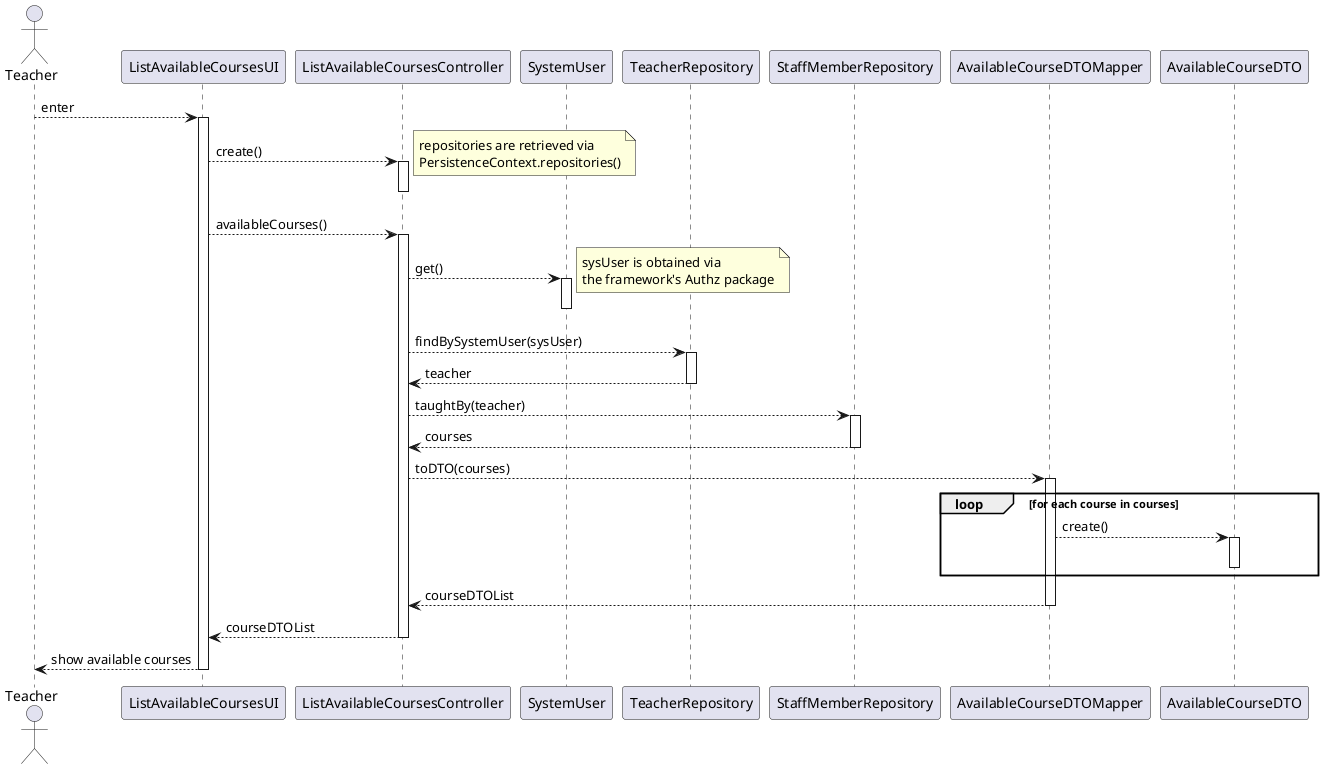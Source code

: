 @startuml

actor Teacher as user
participant ListAvailableCoursesUI as ui
participant ListAvailableCoursesController as ctrl

' participant PersistenceContext as ctx
' participant RepositoryFactory as rep_fac

participant SystemUser as sys_usr

participant TeacherRepository as t_repo

participant StaffMemberRepository as st_repo

' participant AuthzRegistry as authreg
' participant AuthorizationService as authsvc
' participant Session as sess

participant AvailableCourseDTOMapper as mapper
participant AvailableCourseDTO as dto

' participant Course as course

user --> ui : enter

activate ui
    ui --> ctrl : create()
    activate ctrl
        note right : repositories are retrieved via\nPersistenceContext.repositories()
    deactivate ctrl

    ui --> ctrl : availableCourses()
    activate ctrl
        ctrl --> sys_usr : get()
        activate sys_usr
            note right : sysUser is obtained via\nthe framework's Authz package
        deactivate sys_usr

        ctrl --> t_repo : findBySystemUser(sysUser)
        activate t_repo
            t_repo --> ctrl : teacher
        deactivate t_repo

        ctrl --> st_repo : taughtBy(teacher)
        activate st_repo
            st_repo --> ctrl : courses
        deactivate st_repo

        ctrl --> mapper: toDTO(courses)
        activate mapper
            loop for each course in courses
                mapper --> dto: create()
                activate dto
                deactivate dto
            end loop
            mapper --> ctrl: courseDTOList
        deactivate mapper

        ctrl --> ui : courseDTOList
    deactivate ctrl

    ui --> user : show available courses
deactivate ui

@enduml
